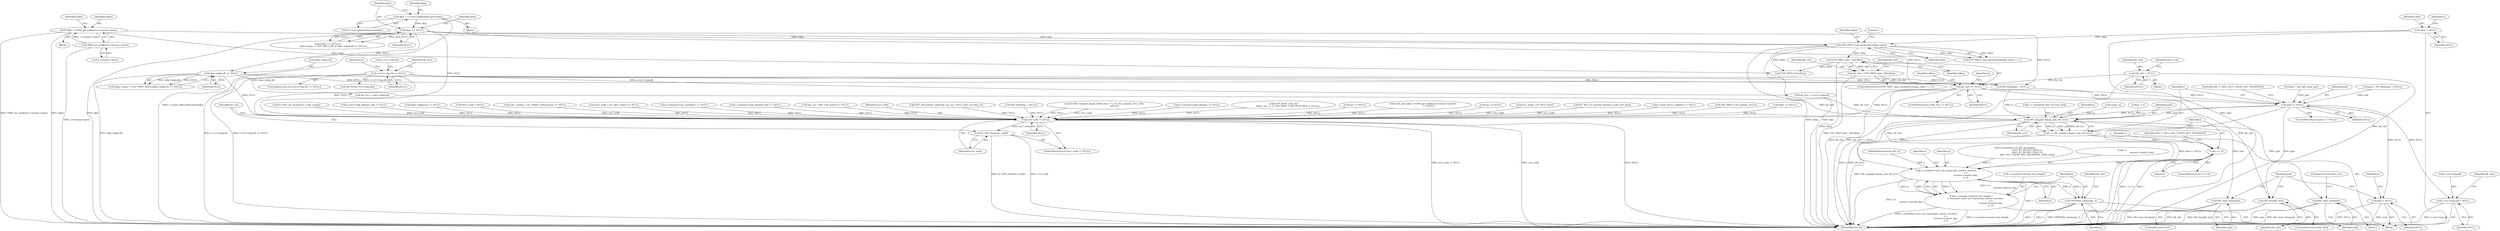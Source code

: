 digraph "0_openssl_3c66a669dfc7b3792f7af0758ea26fe8502ce70c@pointer" {
"1000704" [label="(Call,dh_clnt == NULL)"];
"1000699" [label="(Call,dh_clnt = EVP_PKEY_get1_DH(clkey))"];
"1000701" [label="(Call,EVP_PKEY_get1_DH(clkey))"];
"1000695" [label="(Call,EVP_PKEY_cmp_parameters(clkey, skey))"];
"1000682" [label="(Call,*clkey = X509_get_pubkey(s->session->peer))"];
"1000684" [label="(Call,X509_get_pubkey(s->session->peer))"];
"1000524" [label="(Call,*skey = NULL)"];
"1000616" [label="(Call,skey == NULL)"];
"1000603" [label="(Call,skey = s->cert->pkeys[idx].privatekey)"];
"1000164" [label="(Call,*dh_clnt = NULL)"];
"1000625" [label="(Call,skey->pkey.dh == NULL)"];
"1000649" [label="(Call,s->s3->tmp.dh == NULL)"];
"1000730" [label="(Call,pub == NULL)"];
"1000740" [label="(Call,DH_compute_key(p, pub, dh_srvr))"];
"1000738" [label="(Call,i = DH_compute_key(p, pub, dh_srvr))"];
"1000745" [label="(Call,i <= 0)"];
"1000788" [label="(Call,s->method->ssl3_enc->generate_master_secret(s,\n                                                        s->\n                                                        session->master_key,\n                                                        p, i))"];
"1000782" [label="(Call,s->session->master_key_length =\n            s->method->ssl3_enc->generate_master_secret(s,\n                                                        s->\n                                                        session->master_key,\n                                                        p, i))"];
"1000797" [label="(Call,OPENSSL_cleanse(p, i))"];
"1000752" [label="(Call,BN_clear_free(pub))"];
"1000777" [label="(Call,BN_clear_free(pub))"];
"1000763" [label="(Call,s->s3->tmp.dh = NULL)"];
"1000779" [label="(Call,pub = NULL)"];
"1002147" [label="(Call,srvr_ecdh != NULL)"];
"1002150" [label="(Call,EC_KEY_free(srvr_ecdh))"];
"1000774" [label="(Call,DH_free(dh_clnt))"];
"1001321" [label="(Call,EC_KEY_set_group(srvr_ecdh, group))"];
"1001747" [label="(Call,s->ctx->psk_identity_hint != NULL)"];
"1000143" [label="(Block,)"];
"1000648" [label="(ControlStructure,if (s->s3->tmp.dh == NULL))"];
"1000789" [label="(Identifier,s)"];
"1000625" [label="(Call,skey->pkey.dh == NULL)"];
"1000779" [label="(Call,pub = NULL)"];
"1000755" [label="(Call,DH_free(s->s3->tmp.dh))"];
"1000295" [label="(Call,pkey->pkey.rsa == NULL)"];
"1000169" [label="(Call,*srvr_ecdh = NULL)"];
"1000603" [label="(Call,skey = s->cert->pkeys[idx].privatekey)"];
"1000704" [label="(Call,dh_clnt == NULL)"];
"1001334" [label="(Call,(clnt_ecpoint = EC_POINT_new(group)) == NULL)"];
"1001267" [label="(Call,(srvr_ecdh = EC_KEY_new()) == NULL)"];
"1002150" [label="(Call,EC_KEY_free(srvr_ecdh))"];
"1000696" [label="(Identifier,clkey)"];
"1000532" [label="(Call,n2s(p, i))"];
"1000752" [label="(Call,BN_clear_free(pub))"];
"1000795" [label="(Identifier,p)"];
"1000680" [label="(Block,)"];
"1000697" [label="(Identifier,skey)"];
"1000631" [label="(Identifier,NULL)"];
"1000773" [label="(Identifier,dh_clnt)"];
"1000763" [label="(Call,s->s3->tmp.dh = NULL)"];
"1000753" [label="(Identifier,pub)"];
"1000776" [label="(ControlStructure,else)"];
"1000685" [label="(Call,s->session->peer)"];
"1000785" [label="(Identifier,s)"];
"1000730" [label="(Call,pub == NULL)"];
"1000798" [label="(Identifier,p)"];
"1002151" [label="(Identifier,srvr_ecdh)"];
"1000706" [label="(Identifier,NULL)"];
"1001894" [label="(Call,s->session->srp_username == NULL)"];
"1002146" [label="(ControlStructure,if (srvr_ecdh != NULL))"];
"1001754" [label="(Call,s->session->psk_identity_hint == NULL)"];
"1000700" [label="(Identifier,dh_clnt)"];
"1000604" [label="(Identifier,skey)"];
"1000683" [label="(Identifier,clkey)"];
"1000622" [label="(Identifier,skey)"];
"1000782" [label="(Call,s->session->master_key_length =\n            s->method->ssl3_enc->generate_master_secret(s,\n                                                        s->\n                                                        session->master_key,\n                                                        p, i))"];
"1001409" [label="(Call,(bn_ctx = BN_CTX_new()) == NULL)"];
"1000695" [label="(Call,EVP_PKEY_cmp_parameters(clkey, skey))"];
"1000617" [label="(Identifier,skey)"];
"1000771" [label="(Identifier,NULL)"];
"1000640" [label="(Call,dh_srvr = skey->pkey.dh)"];
"1002148" [label="(Identifier,srvr_ecdh)"];
"1000740" [label="(Call,DH_compute_key(p, pub, dh_srvr))"];
"1000777" [label="(Call,BN_clear_free(pub))"];
"1000524" [label="(Call,*skey = NULL)"];
"1000754" [label="(ControlStructure,goto err;)"];
"1001064" [label="(Call,EVP_DecryptInit_ex(&ciph_ctx, enc, NULL, kssl_ctx->key, iv))"];
"1000705" [label="(Identifier,dh_clnt)"];
"1000649" [label="(Call,s->s3->tmp.dh == NULL)"];
"1000165" [label="(Identifier,dh_clnt)"];
"1000575" [label="(Call,p -= 2)"];
"1000732" [label="(Identifier,NULL)"];
"1000619" [label="(Call,(skey->type != EVP_PKEY_DH) || (skey->pkey.dh == NULL))"];
"1000796" [label="(Identifier,i)"];
"1001829" [label="(Call,BN_bin2bn(p, i, NULL))"];
"1000668" [label="(Identifier,dh_srvr)"];
"1000742" [label="(Identifier,pub)"];
"1000735" [label="(Identifier,SSL_F_SSL3_GET_CLIENT_KEY_EXCHANGE)"];
"1000717" [label="(Call,pub = dh_clnt->pub_key)"];
"1000797" [label="(Call,OPENSSL_cleanse(p, i))"];
"1000684" [label="(Call,X509_get_pubkey(s->session->peer))"];
"1000739" [label="(Identifier,i)"];
"1000775" [label="(Identifier,dh_clnt)"];
"1001475" [label="(Call,ECDH_compute_key(p, (field_size + 7) / 8, clnt_ecpoint, srvr_ecdh,\n                             NULL))"];
"1000801" [label="(Identifier,dh_clnt)"];
"1001707" [label="(Call,s->session->psk_identity == NULL)"];
"1000164" [label="(Call,*dh_clnt = NULL)"];
"1002097" [label="(Call,EVP_PKEY_CTX_ctrl\n            (pkey_ctx, -1, -1, EVP_PKEY_CTRL_PEER_KEY, 2, NULL))"];
"1000691" [label="(Identifier,clkey)"];
"1000731" [label="(Identifier,pub)"];
"1000186" [label="(Call,s->method->ssl_get_message(s,\n                                   SSL3_ST_SR_KEY_EXCH_A,\n                                   SSL3_ST_SR_KEY_EXCH_B,\n                                   SSL3_MT_CLIENT_KEY_EXCHANGE, 2048, &ok))"];
"1000682" [label="(Call,*clkey = X509_get_pubkey(s->session->peer))"];
"1000790" [label="(Call,s->\n                                                        session->master_key)"];
"1000142" [label="(MethodParameterIn,SSL *s)"];
"1001053" [label="(Call,enc == NULL)"];
"1000788" [label="(Call,s->method->ssl3_enc->generate_master_secret(s,\n                                                        s->\n                                                        session->master_key,\n                                                        p, i))"];
"1000699" [label="(Call,dh_clnt = EVP_PKEY_get1_DH(clkey))"];
"1000759" [label="(Identifier,s)"];
"1002149" [label="(Identifier,NULL)"];
"1000729" [label="(ControlStructure,if (pub == NULL))"];
"1000778" [label="(Identifier,pub)"];
"1000716" [label="(Identifier,clkey)"];
"1000166" [label="(Identifier,NULL)"];
"1000657" [label="(Identifier,NULL)"];
"1000772" [label="(ControlStructure,if (dh_clnt))"];
"1000799" [label="(Identifier,i)"];
"1000783" [label="(Call,s->session->master_key_length)"];
"1000526" [label="(Identifier,NULL)"];
"1001364" [label="(Call,(clnt_pub_pkey = X509_get_pubkey(s->session->peer))\n                 == NULL)"];
"1000260" [label="(Call,rsa == NULL)"];
"1000701" [label="(Call,EVP_PKEY_get1_DH(clkey))"];
"1000774" [label="(Call,DH_free(dh_clnt))"];
"1000764" [label="(Call,s->s3->tmp.dh)"];
"1000615" [label="(Call,(skey == NULL) ||\n                (skey->type != EVP_PKEY_DH) || (skey->pkey.dh == NULL))"];
"1000750" [label="(Identifier,SSL_F_SSL3_GET_CLIENT_KEY_EXCHANGE)"];
"1000781" [label="(Identifier,NULL)"];
"1000709" [label="(Identifier,al)"];
"1000602" [label="(Block,)"];
"1000694" [label="(Call,EVP_PKEY_cmp_parameters(clkey, skey) == 1)"];
"1000667" [label="(Call,dh_srvr = s->s3->tmp.dh)"];
"1000660" [label="(Identifier,al)"];
"1000743" [label="(Identifier,dh_srvr)"];
"1000201" [label="(Call,p = (unsigned char *)s->init_msg)"];
"1000605" [label="(Call,s->cert->pkeys[idx].privatekey)"];
"1000715" [label="(Call,EVP_PKEY_free(clkey))"];
"1000747" [label="(Literal,0)"];
"1000741" [label="(Identifier,p)"];
"1000618" [label="(Identifier,NULL)"];
"1000529" [label="(Identifier,n)"];
"1000723" [label="(Call,pub = BN_bin2bn(p, i, NULL))"];
"1001268" [label="(Call,srvr_ecdh = EC_KEY_new())"];
"1000744" [label="(ControlStructure,if (i <= 0))"];
"1000693" [label="(ControlStructure,if (EVP_PKEY_cmp_parameters(clkey, skey) == 1))"];
"1000616" [label="(Call,skey == NULL)"];
"1000780" [label="(Identifier,pub)"];
"1002147" [label="(Call,srvr_ecdh != NULL)"];
"1000745" [label="(Call,i <= 0)"];
"1001325" [label="(Call,EC_KEY_set_private_key(srvr_ecdh, priv_key))"];
"1000746" [label="(Identifier,i)"];
"1000517" [label="(Block,)"];
"1001590" [label="(Call,s->psk_server_callback == NULL)"];
"1000738" [label="(Call,i = DH_compute_key(p, pub, dh_srvr))"];
"1002153" [label="(Identifier,bn_ctx)"];
"1002162" [label="(MethodReturn,int)"];
"1000698" [label="(Literal,1)"];
"1002004" [label="(Call,EVP_PKEY_CTX_new(pk, NULL))"];
"1000170" [label="(Identifier,srvr_ecdh)"];
"1000703" [label="(ControlStructure,if (dh_clnt == NULL))"];
"1000286" [label="(Call,pkey == NULL)"];
"1000650" [label="(Call,s->s3->tmp.dh)"];
"1000725" [label="(Call,BN_bin2bn(p, i, NULL))"];
"1000702" [label="(Identifier,clkey)"];
"1000525" [label="(Identifier,skey)"];
"1000748" [label="(Block,)"];
"1000626" [label="(Call,skey->pkey.dh)"];
"1000704" -> "1000703"  [label="AST: "];
"1000704" -> "1000706"  [label="CFG: "];
"1000705" -> "1000704"  [label="AST: "];
"1000706" -> "1000704"  [label="AST: "];
"1000709" -> "1000704"  [label="CFG: "];
"1000716" -> "1000704"  [label="CFG: "];
"1000704" -> "1002162"  [label="DDG: dh_clnt"];
"1000704" -> "1002162"  [label="DDG: dh_clnt == NULL"];
"1000699" -> "1000704"  [label="DDG: dh_clnt"];
"1000164" -> "1000704"  [label="DDG: dh_clnt"];
"1000616" -> "1000704"  [label="DDG: NULL"];
"1000625" -> "1000704"  [label="DDG: NULL"];
"1000649" -> "1000704"  [label="DDG: NULL"];
"1000704" -> "1000730"  [label="DDG: NULL"];
"1000704" -> "1000774"  [label="DDG: dh_clnt"];
"1000704" -> "1002147"  [label="DDG: NULL"];
"1000699" -> "1000693"  [label="AST: "];
"1000699" -> "1000701"  [label="CFG: "];
"1000700" -> "1000699"  [label="AST: "];
"1000701" -> "1000699"  [label="AST: "];
"1000705" -> "1000699"  [label="CFG: "];
"1000699" -> "1002162"  [label="DDG: EVP_PKEY_get1_DH(clkey)"];
"1000701" -> "1000699"  [label="DDG: clkey"];
"1000701" -> "1000702"  [label="CFG: "];
"1000702" -> "1000701"  [label="AST: "];
"1000701" -> "1002162"  [label="DDG: clkey"];
"1000695" -> "1000701"  [label="DDG: clkey"];
"1000701" -> "1000715"  [label="DDG: clkey"];
"1000695" -> "1000694"  [label="AST: "];
"1000695" -> "1000697"  [label="CFG: "];
"1000696" -> "1000695"  [label="AST: "];
"1000697" -> "1000695"  [label="AST: "];
"1000698" -> "1000695"  [label="CFG: "];
"1000695" -> "1002162"  [label="DDG: clkey"];
"1000695" -> "1002162"  [label="DDG: skey"];
"1000695" -> "1000694"  [label="DDG: clkey"];
"1000695" -> "1000694"  [label="DDG: skey"];
"1000682" -> "1000695"  [label="DDG: clkey"];
"1000524" -> "1000695"  [label="DDG: skey"];
"1000616" -> "1000695"  [label="DDG: skey"];
"1000695" -> "1000715"  [label="DDG: clkey"];
"1000682" -> "1000680"  [label="AST: "];
"1000682" -> "1000684"  [label="CFG: "];
"1000683" -> "1000682"  [label="AST: "];
"1000684" -> "1000682"  [label="AST: "];
"1000691" -> "1000682"  [label="CFG: "];
"1000682" -> "1002162"  [label="DDG: X509_get_pubkey(s->session->peer)"];
"1000682" -> "1002162"  [label="DDG: clkey"];
"1000684" -> "1000682"  [label="DDG: s->session->peer"];
"1000682" -> "1000715"  [label="DDG: clkey"];
"1000684" -> "1000685"  [label="CFG: "];
"1000685" -> "1000684"  [label="AST: "];
"1000684" -> "1002162"  [label="DDG: s->session->peer"];
"1000524" -> "1000517"  [label="AST: "];
"1000524" -> "1000526"  [label="CFG: "];
"1000525" -> "1000524"  [label="AST: "];
"1000526" -> "1000524"  [label="AST: "];
"1000529" -> "1000524"  [label="CFG: "];
"1000524" -> "1002162"  [label="DDG: skey"];
"1000616" -> "1000615"  [label="AST: "];
"1000616" -> "1000618"  [label="CFG: "];
"1000617" -> "1000616"  [label="AST: "];
"1000618" -> "1000616"  [label="AST: "];
"1000622" -> "1000616"  [label="CFG: "];
"1000615" -> "1000616"  [label="CFG: "];
"1000616" -> "1002162"  [label="DDG: skey"];
"1000616" -> "1000615"  [label="DDG: skey"];
"1000616" -> "1000615"  [label="DDG: NULL"];
"1000603" -> "1000616"  [label="DDG: skey"];
"1000616" -> "1000625"  [label="DDG: NULL"];
"1000616" -> "1000725"  [label="DDG: NULL"];
"1000616" -> "1002147"  [label="DDG: NULL"];
"1000603" -> "1000602"  [label="AST: "];
"1000603" -> "1000605"  [label="CFG: "];
"1000604" -> "1000603"  [label="AST: "];
"1000605" -> "1000603"  [label="AST: "];
"1000617" -> "1000603"  [label="CFG: "];
"1000603" -> "1002162"  [label="DDG: s->cert->pkeys[idx].privatekey"];
"1000164" -> "1000143"  [label="AST: "];
"1000164" -> "1000166"  [label="CFG: "];
"1000165" -> "1000164"  [label="AST: "];
"1000166" -> "1000164"  [label="AST: "];
"1000170" -> "1000164"  [label="CFG: "];
"1000164" -> "1002162"  [label="DDG: dh_clnt"];
"1000164" -> "1000774"  [label="DDG: dh_clnt"];
"1000625" -> "1000619"  [label="AST: "];
"1000625" -> "1000631"  [label="CFG: "];
"1000626" -> "1000625"  [label="AST: "];
"1000631" -> "1000625"  [label="AST: "];
"1000619" -> "1000625"  [label="CFG: "];
"1000625" -> "1002162"  [label="DDG: skey->pkey.dh"];
"1000625" -> "1000619"  [label="DDG: skey->pkey.dh"];
"1000625" -> "1000619"  [label="DDG: NULL"];
"1000625" -> "1000640"  [label="DDG: skey->pkey.dh"];
"1000625" -> "1000725"  [label="DDG: NULL"];
"1000625" -> "1002147"  [label="DDG: NULL"];
"1000649" -> "1000648"  [label="AST: "];
"1000649" -> "1000657"  [label="CFG: "];
"1000650" -> "1000649"  [label="AST: "];
"1000657" -> "1000649"  [label="AST: "];
"1000660" -> "1000649"  [label="CFG: "];
"1000668" -> "1000649"  [label="CFG: "];
"1000649" -> "1002162"  [label="DDG: s->s3->tmp.dh"];
"1000649" -> "1002162"  [label="DDG: s->s3->tmp.dh == NULL"];
"1000649" -> "1000667"  [label="DDG: s->s3->tmp.dh"];
"1000649" -> "1000725"  [label="DDG: NULL"];
"1000649" -> "1000755"  [label="DDG: s->s3->tmp.dh"];
"1000649" -> "1002147"  [label="DDG: NULL"];
"1000730" -> "1000729"  [label="AST: "];
"1000730" -> "1000732"  [label="CFG: "];
"1000731" -> "1000730"  [label="AST: "];
"1000732" -> "1000730"  [label="AST: "];
"1000735" -> "1000730"  [label="CFG: "];
"1000739" -> "1000730"  [label="CFG: "];
"1000730" -> "1002162"  [label="DDG: pub == NULL"];
"1000730" -> "1002162"  [label="DDG: pub"];
"1000723" -> "1000730"  [label="DDG: pub"];
"1000717" -> "1000730"  [label="DDG: pub"];
"1000725" -> "1000730"  [label="DDG: NULL"];
"1000730" -> "1000740"  [label="DDG: pub"];
"1000730" -> "1000763"  [label="DDG: NULL"];
"1000730" -> "1000779"  [label="DDG: NULL"];
"1000730" -> "1002147"  [label="DDG: NULL"];
"1000740" -> "1000738"  [label="AST: "];
"1000740" -> "1000743"  [label="CFG: "];
"1000741" -> "1000740"  [label="AST: "];
"1000742" -> "1000740"  [label="AST: "];
"1000743" -> "1000740"  [label="AST: "];
"1000738" -> "1000740"  [label="CFG: "];
"1000740" -> "1002162"  [label="DDG: dh_srvr"];
"1000740" -> "1002162"  [label="DDG: p"];
"1000740" -> "1000738"  [label="DDG: p"];
"1000740" -> "1000738"  [label="DDG: pub"];
"1000740" -> "1000738"  [label="DDG: dh_srvr"];
"1000532" -> "1000740"  [label="DDG: p"];
"1000725" -> "1000740"  [label="DDG: p"];
"1000575" -> "1000740"  [label="DDG: p"];
"1000201" -> "1000740"  [label="DDG: p"];
"1000640" -> "1000740"  [label="DDG: dh_srvr"];
"1000667" -> "1000740"  [label="DDG: dh_srvr"];
"1000740" -> "1000752"  [label="DDG: pub"];
"1000740" -> "1000777"  [label="DDG: pub"];
"1000740" -> "1000788"  [label="DDG: p"];
"1000738" -> "1000517"  [label="AST: "];
"1000739" -> "1000738"  [label="AST: "];
"1000746" -> "1000738"  [label="CFG: "];
"1000738" -> "1002162"  [label="DDG: DH_compute_key(p, pub, dh_srvr)"];
"1000738" -> "1000745"  [label="DDG: i"];
"1000745" -> "1000744"  [label="AST: "];
"1000745" -> "1000747"  [label="CFG: "];
"1000746" -> "1000745"  [label="AST: "];
"1000747" -> "1000745"  [label="AST: "];
"1000750" -> "1000745"  [label="CFG: "];
"1000759" -> "1000745"  [label="CFG: "];
"1000745" -> "1002162"  [label="DDG: i <= 0"];
"1000745" -> "1002162"  [label="DDG: i"];
"1000745" -> "1000788"  [label="DDG: i"];
"1000788" -> "1000782"  [label="AST: "];
"1000788" -> "1000796"  [label="CFG: "];
"1000789" -> "1000788"  [label="AST: "];
"1000790" -> "1000788"  [label="AST: "];
"1000795" -> "1000788"  [label="AST: "];
"1000796" -> "1000788"  [label="AST: "];
"1000782" -> "1000788"  [label="CFG: "];
"1000788" -> "1002162"  [label="DDG: s"];
"1000788" -> "1002162"  [label="DDG: s->\n                                                        session->master_key"];
"1000788" -> "1000782"  [label="DDG: s"];
"1000788" -> "1000782"  [label="DDG: s->\n                                                        session->master_key"];
"1000788" -> "1000782"  [label="DDG: p"];
"1000788" -> "1000782"  [label="DDG: i"];
"1000186" -> "1000788"  [label="DDG: s"];
"1000142" -> "1000788"  [label="DDG: s"];
"1000788" -> "1000797"  [label="DDG: p"];
"1000788" -> "1000797"  [label="DDG: i"];
"1000782" -> "1000517"  [label="AST: "];
"1000783" -> "1000782"  [label="AST: "];
"1000798" -> "1000782"  [label="CFG: "];
"1000782" -> "1002162"  [label="DDG: s->method->ssl3_enc->generate_master_secret(s,\n                                                        s->\n                                                        session->master_key,\n                                                        p, i)"];
"1000782" -> "1002162"  [label="DDG: s->session->master_key_length"];
"1000797" -> "1000517"  [label="AST: "];
"1000797" -> "1000799"  [label="CFG: "];
"1000798" -> "1000797"  [label="AST: "];
"1000799" -> "1000797"  [label="AST: "];
"1000801" -> "1000797"  [label="CFG: "];
"1000797" -> "1002162"  [label="DDG: i"];
"1000797" -> "1002162"  [label="DDG: p"];
"1000797" -> "1002162"  [label="DDG: OPENSSL_cleanse(p, i)"];
"1000752" -> "1000748"  [label="AST: "];
"1000752" -> "1000753"  [label="CFG: "];
"1000753" -> "1000752"  [label="AST: "];
"1000754" -> "1000752"  [label="CFG: "];
"1000752" -> "1002162"  [label="DDG: pub"];
"1000752" -> "1002162"  [label="DDG: BN_clear_free(pub)"];
"1000777" -> "1000776"  [label="AST: "];
"1000777" -> "1000778"  [label="CFG: "];
"1000778" -> "1000777"  [label="AST: "];
"1000780" -> "1000777"  [label="CFG: "];
"1000777" -> "1002162"  [label="DDG: BN_clear_free(pub)"];
"1000763" -> "1000517"  [label="AST: "];
"1000763" -> "1000771"  [label="CFG: "];
"1000764" -> "1000763"  [label="AST: "];
"1000771" -> "1000763"  [label="AST: "];
"1000773" -> "1000763"  [label="CFG: "];
"1000763" -> "1002162"  [label="DDG: s->s3->tmp.dh"];
"1000779" -> "1000517"  [label="AST: "];
"1000779" -> "1000781"  [label="CFG: "];
"1000780" -> "1000779"  [label="AST: "];
"1000781" -> "1000779"  [label="AST: "];
"1000785" -> "1000779"  [label="CFG: "];
"1000779" -> "1002162"  [label="DDG: pub"];
"1000779" -> "1002162"  [label="DDG: NULL"];
"1002147" -> "1002146"  [label="AST: "];
"1002147" -> "1002149"  [label="CFG: "];
"1002148" -> "1002147"  [label="AST: "];
"1002149" -> "1002147"  [label="AST: "];
"1002151" -> "1002147"  [label="CFG: "];
"1002153" -> "1002147"  [label="CFG: "];
"1002147" -> "1002162"  [label="DDG: srvr_ecdh != NULL"];
"1002147" -> "1002162"  [label="DDG: srvr_ecdh"];
"1002147" -> "1002162"  [label="DDG: NULL"];
"1001325" -> "1002147"  [label="DDG: srvr_ecdh"];
"1001321" -> "1002147"  [label="DDG: srvr_ecdh"];
"1001475" -> "1002147"  [label="DDG: srvr_ecdh"];
"1001475" -> "1002147"  [label="DDG: NULL"];
"1001268" -> "1002147"  [label="DDG: srvr_ecdh"];
"1000169" -> "1002147"  [label="DDG: srvr_ecdh"];
"1001053" -> "1002147"  [label="DDG: NULL"];
"1001707" -> "1002147"  [label="DDG: NULL"];
"1001754" -> "1002147"  [label="DDG: NULL"];
"1000295" -> "1002147"  [label="DDG: NULL"];
"1001590" -> "1002147"  [label="DDG: NULL"];
"1002004" -> "1002147"  [label="DDG: NULL"];
"1001334" -> "1002147"  [label="DDG: NULL"];
"1001747" -> "1002147"  [label="DDG: NULL"];
"1001409" -> "1002147"  [label="DDG: NULL"];
"1001364" -> "1002147"  [label="DDG: NULL"];
"1001267" -> "1002147"  [label="DDG: NULL"];
"1000260" -> "1002147"  [label="DDG: NULL"];
"1001064" -> "1002147"  [label="DDG: NULL"];
"1000286" -> "1002147"  [label="DDG: NULL"];
"1002097" -> "1002147"  [label="DDG: NULL"];
"1001829" -> "1002147"  [label="DDG: NULL"];
"1001894" -> "1002147"  [label="DDG: NULL"];
"1002147" -> "1002150"  [label="DDG: srvr_ecdh"];
"1002150" -> "1002146"  [label="AST: "];
"1002150" -> "1002151"  [label="CFG: "];
"1002151" -> "1002150"  [label="AST: "];
"1002153" -> "1002150"  [label="CFG: "];
"1002150" -> "1002162"  [label="DDG: srvr_ecdh"];
"1002150" -> "1002162"  [label="DDG: EC_KEY_free(srvr_ecdh)"];
"1000774" -> "1000772"  [label="AST: "];
"1000774" -> "1000775"  [label="CFG: "];
"1000775" -> "1000774"  [label="AST: "];
"1000780" -> "1000774"  [label="CFG: "];
"1000774" -> "1002162"  [label="DDG: DH_free(dh_clnt)"];
"1000774" -> "1002162"  [label="DDG: dh_clnt"];
}
